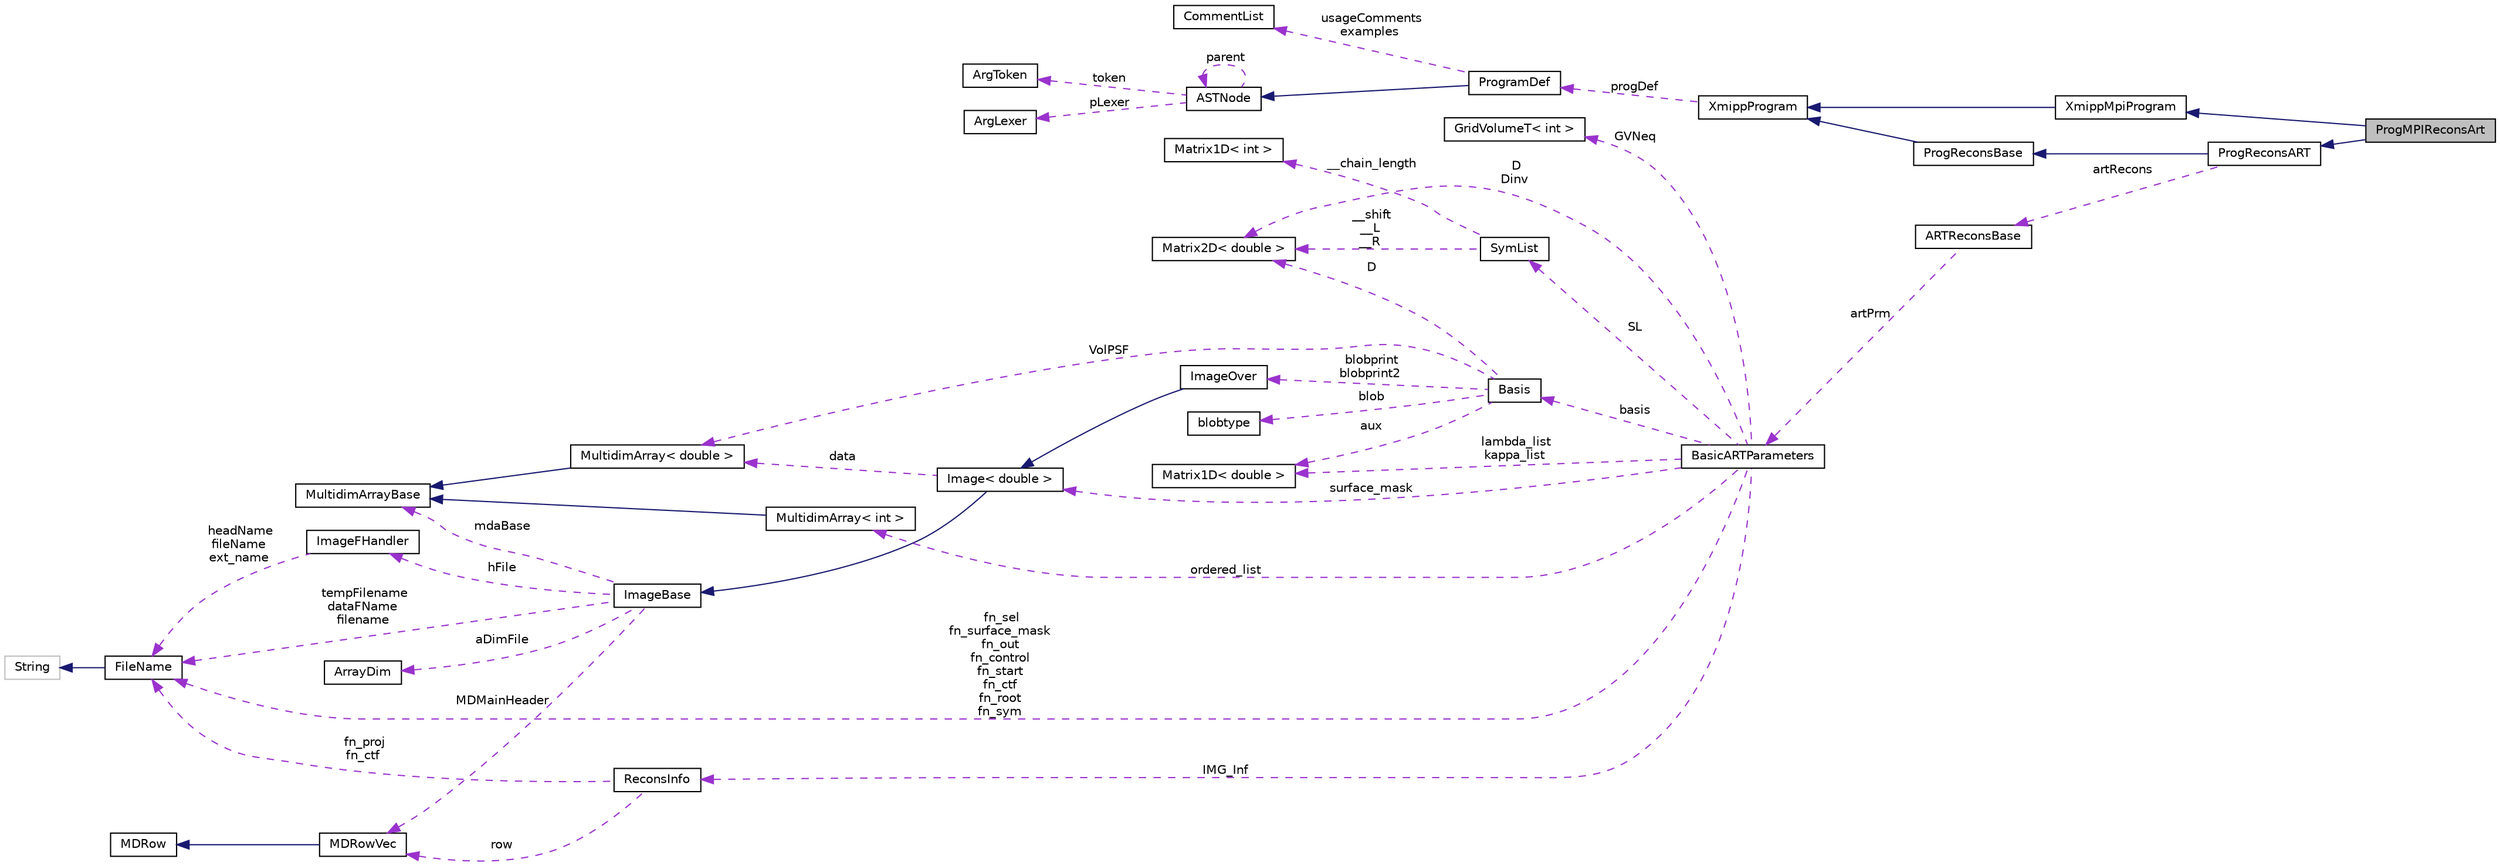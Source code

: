 digraph "ProgMPIReconsArt"
{
  edge [fontname="Helvetica",fontsize="10",labelfontname="Helvetica",labelfontsize="10"];
  node [fontname="Helvetica",fontsize="10",shape=record];
  rankdir="LR";
  Node5 [label="ProgMPIReconsArt",height=0.2,width=0.4,color="black", fillcolor="grey75", style="filled", fontcolor="black"];
  Node6 -> Node5 [dir="back",color="midnightblue",fontsize="10",style="solid",fontname="Helvetica"];
  Node6 [label="ProgReconsART",height=0.2,width=0.4,color="black", fillcolor="white", style="filled",URL="$classProgReconsART.html"];
  Node7 -> Node6 [dir="back",color="midnightblue",fontsize="10",style="solid",fontname="Helvetica"];
  Node7 [label="ProgReconsBase",height=0.2,width=0.4,color="black", fillcolor="white", style="filled",URL="$classProgReconsBase.html"];
  Node8 -> Node7 [dir="back",color="midnightblue",fontsize="10",style="solid",fontname="Helvetica"];
  Node8 [label="XmippProgram",height=0.2,width=0.4,color="black", fillcolor="white", style="filled",URL="$classXmippProgram.html"];
  Node9 -> Node8 [dir="back",color="darkorchid3",fontsize="10",style="dashed",label=" progDef" ,fontname="Helvetica"];
  Node9 [label="ProgramDef",height=0.2,width=0.4,color="black", fillcolor="white", style="filled",URL="$classProgramDef.html"];
  Node10 -> Node9 [dir="back",color="midnightblue",fontsize="10",style="solid",fontname="Helvetica"];
  Node10 [label="ASTNode",height=0.2,width=0.4,color="black", fillcolor="white", style="filled",URL="$classASTNode.html"];
  Node11 -> Node10 [dir="back",color="darkorchid3",fontsize="10",style="dashed",label=" token" ,fontname="Helvetica"];
  Node11 [label="ArgToken",height=0.2,width=0.4,color="black", fillcolor="white", style="filled",URL="$classArgToken.html"];
  Node12 -> Node10 [dir="back",color="darkorchid3",fontsize="10",style="dashed",label=" pLexer" ,fontname="Helvetica"];
  Node12 [label="ArgLexer",height=0.2,width=0.4,color="black", fillcolor="white", style="filled",URL="$classArgLexer.html"];
  Node10 -> Node10 [dir="back",color="darkorchid3",fontsize="10",style="dashed",label=" parent" ,fontname="Helvetica"];
  Node13 -> Node9 [dir="back",color="darkorchid3",fontsize="10",style="dashed",label=" usageComments\nexamples" ,fontname="Helvetica"];
  Node13 [label="CommentList",height=0.2,width=0.4,color="black", fillcolor="white", style="filled",URL="$classCommentList.html"];
  Node14 -> Node6 [dir="back",color="darkorchid3",fontsize="10",style="dashed",label=" artRecons" ,fontname="Helvetica"];
  Node14 [label="ARTReconsBase",height=0.2,width=0.4,color="black", fillcolor="white", style="filled",URL="$classARTReconsBase.html"];
  Node15 -> Node14 [dir="back",color="darkorchid3",fontsize="10",style="dashed",label=" artPrm" ,fontname="Helvetica"];
  Node15 [label="BasicARTParameters",height=0.2,width=0.4,color="black", fillcolor="white", style="filled",URL="$classBasicARTParameters.html"];
  Node16 -> Node15 [dir="back",color="darkorchid3",fontsize="10",style="dashed",label=" IMG_Inf" ,fontname="Helvetica"];
  Node16 [label="ReconsInfo",height=0.2,width=0.4,color="black", fillcolor="white", style="filled",URL="$structReconsInfo.html"];
  Node17 -> Node16 [dir="back",color="darkorchid3",fontsize="10",style="dashed",label=" row" ,fontname="Helvetica"];
  Node17 [label="MDRowVec",height=0.2,width=0.4,color="black", fillcolor="white", style="filled",URL="$classMDRowVec.html"];
  Node18 -> Node17 [dir="back",color="midnightblue",fontsize="10",style="solid",fontname="Helvetica"];
  Node18 [label="MDRow",height=0.2,width=0.4,color="black", fillcolor="white", style="filled",URL="$classMDRow.html"];
  Node19 -> Node16 [dir="back",color="darkorchid3",fontsize="10",style="dashed",label=" fn_proj\nfn_ctf" ,fontname="Helvetica"];
  Node19 [label="FileName",height=0.2,width=0.4,color="black", fillcolor="white", style="filled",URL="$classFileName.html"];
  Node20 -> Node19 [dir="back",color="midnightblue",fontsize="10",style="solid",fontname="Helvetica"];
  Node20 [label="String",height=0.2,width=0.4,color="grey75", fillcolor="white", style="filled"];
  Node21 -> Node15 [dir="back",color="darkorchid3",fontsize="10",style="dashed",label=" D\nDinv" ,fontname="Helvetica"];
  Node21 [label="Matrix2D\< double \>",height=0.2,width=0.4,color="black", fillcolor="white", style="filled",URL="$classMatrix2D.html"];
  Node22 -> Node15 [dir="back",color="darkorchid3",fontsize="10",style="dashed",label=" basis" ,fontname="Helvetica"];
  Node22 [label="Basis",height=0.2,width=0.4,color="black", fillcolor="white", style="filled",URL="$classBasis.html"];
  Node23 -> Node22 [dir="back",color="darkorchid3",fontsize="10",style="dashed",label=" blobprint\nblobprint2" ,fontname="Helvetica"];
  Node23 [label="ImageOver",height=0.2,width=0.4,color="black", fillcolor="white", style="filled",URL="$classImageOver.html"];
  Node24 -> Node23 [dir="back",color="midnightblue",fontsize="10",style="solid",fontname="Helvetica"];
  Node24 [label="Image\< double \>",height=0.2,width=0.4,color="black", fillcolor="white", style="filled",URL="$classImage.html"];
  Node25 -> Node24 [dir="back",color="midnightblue",fontsize="10",style="solid",fontname="Helvetica"];
  Node25 [label="ImageBase",height=0.2,width=0.4,color="black", fillcolor="white", style="filled",URL="$classImageBase.html",tooltip="Image base class. "];
  Node26 -> Node25 [dir="back",color="darkorchid3",fontsize="10",style="dashed",label=" mdaBase" ,fontname="Helvetica"];
  Node26 [label="MultidimArrayBase",height=0.2,width=0.4,color="black", fillcolor="white", style="filled",URL="$classMultidimArrayBase.html"];
  Node17 -> Node25 [dir="back",color="darkorchid3",fontsize="10",style="dashed",label=" MDMainHeader" ,fontname="Helvetica"];
  Node27 -> Node25 [dir="back",color="darkorchid3",fontsize="10",style="dashed",label=" hFile" ,fontname="Helvetica"];
  Node27 [label="ImageFHandler",height=0.2,width=0.4,color="black", fillcolor="white", style="filled",URL="$structImageFHandler.html"];
  Node19 -> Node27 [dir="back",color="darkorchid3",fontsize="10",style="dashed",label=" headName\nfileName\next_name" ,fontname="Helvetica"];
  Node28 -> Node25 [dir="back",color="darkorchid3",fontsize="10",style="dashed",label=" aDimFile" ,fontname="Helvetica"];
  Node28 [label="ArrayDim",height=0.2,width=0.4,color="black", fillcolor="white", style="filled",URL="$structArrayDim.html"];
  Node19 -> Node25 [dir="back",color="darkorchid3",fontsize="10",style="dashed",label=" tempFilename\ndataFName\nfilename" ,fontname="Helvetica"];
  Node29 -> Node24 [dir="back",color="darkorchid3",fontsize="10",style="dashed",label=" data" ,fontname="Helvetica"];
  Node29 [label="MultidimArray\< double \>",height=0.2,width=0.4,color="black", fillcolor="white", style="filled",URL="$classMultidimArray.html"];
  Node26 -> Node29 [dir="back",color="midnightblue",fontsize="10",style="solid",fontname="Helvetica"];
  Node30 -> Node22 [dir="back",color="darkorchid3",fontsize="10",style="dashed",label=" blob" ,fontname="Helvetica"];
  Node30 [label="blobtype",height=0.2,width=0.4,color="black", fillcolor="white", style="filled",URL="$structblobtype.html"];
  Node21 -> Node22 [dir="back",color="darkorchid3",fontsize="10",style="dashed",label=" D" ,fontname="Helvetica"];
  Node31 -> Node22 [dir="back",color="darkorchid3",fontsize="10",style="dashed",label=" aux" ,fontname="Helvetica"];
  Node31 [label="Matrix1D\< double \>",height=0.2,width=0.4,color="black", fillcolor="white", style="filled",URL="$classMatrix1D.html"];
  Node29 -> Node22 [dir="back",color="darkorchid3",fontsize="10",style="dashed",label=" VolPSF" ,fontname="Helvetica"];
  Node24 -> Node15 [dir="back",color="darkorchid3",fontsize="10",style="dashed",label=" surface_mask" ,fontname="Helvetica"];
  Node31 -> Node15 [dir="back",color="darkorchid3",fontsize="10",style="dashed",label=" lambda_list\nkappa_list" ,fontname="Helvetica"];
  Node32 -> Node15 [dir="back",color="darkorchid3",fontsize="10",style="dashed",label=" ordered_list" ,fontname="Helvetica"];
  Node32 [label="MultidimArray\< int \>",height=0.2,width=0.4,color="black", fillcolor="white", style="filled",URL="$classMultidimArray.html"];
  Node26 -> Node32 [dir="back",color="midnightblue",fontsize="10",style="solid",fontname="Helvetica"];
  Node33 -> Node15 [dir="back",color="darkorchid3",fontsize="10",style="dashed",label=" GVNeq" ,fontname="Helvetica"];
  Node33 [label="GridVolumeT\< int \>",height=0.2,width=0.4,color="black", fillcolor="white", style="filled",URL="$classGridVolumeT.html"];
  Node34 -> Node15 [dir="back",color="darkorchid3",fontsize="10",style="dashed",label=" SL" ,fontname="Helvetica"];
  Node34 [label="SymList",height=0.2,width=0.4,color="black", fillcolor="white", style="filled",URL="$classSymList.html"];
  Node21 -> Node34 [dir="back",color="darkorchid3",fontsize="10",style="dashed",label=" __shift\n__L\n__R" ,fontname="Helvetica"];
  Node35 -> Node34 [dir="back",color="darkorchid3",fontsize="10",style="dashed",label=" __chain_length" ,fontname="Helvetica"];
  Node35 [label="Matrix1D\< int \>",height=0.2,width=0.4,color="black", fillcolor="white", style="filled",URL="$classMatrix1D.html"];
  Node19 -> Node15 [dir="back",color="darkorchid3",fontsize="10",style="dashed",label=" fn_sel\nfn_surface_mask\nfn_out\nfn_control\nfn_start\nfn_ctf\nfn_root\nfn_sym" ,fontname="Helvetica"];
  Node36 -> Node5 [dir="back",color="midnightblue",fontsize="10",style="solid",fontname="Helvetica"];
  Node36 [label="XmippMpiProgram",height=0.2,width=0.4,color="black", fillcolor="white", style="filled",URL="$classXmippMpiProgram.html"];
  Node8 -> Node36 [dir="back",color="midnightblue",fontsize="10",style="solid",fontname="Helvetica"];
}
